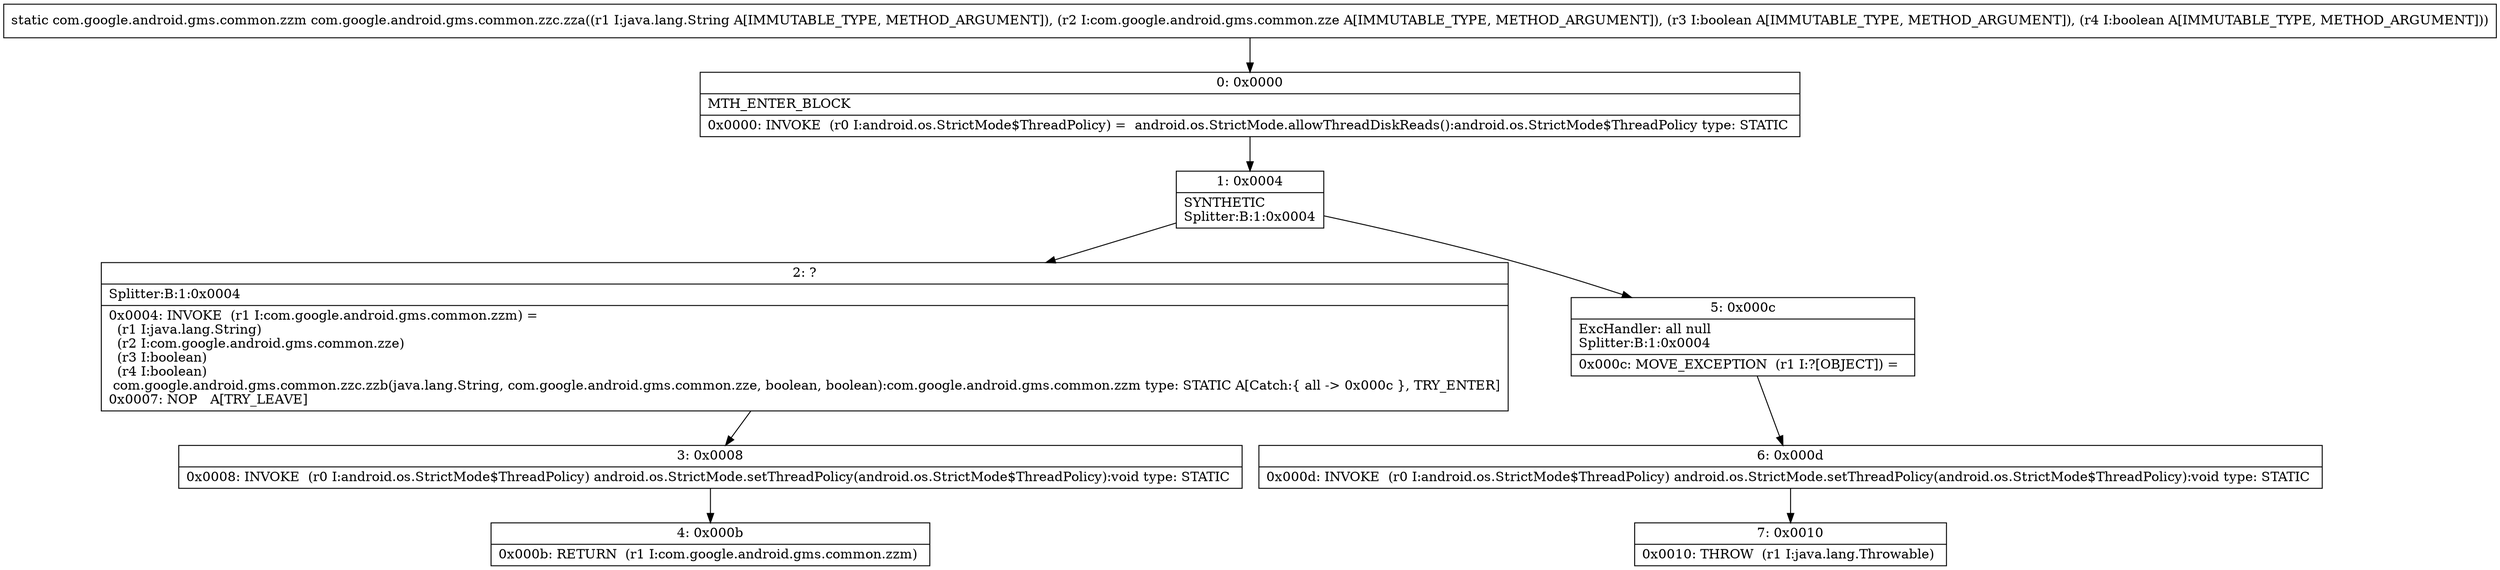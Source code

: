 digraph "CFG forcom.google.android.gms.common.zzc.zza(Ljava\/lang\/String;Lcom\/google\/android\/gms\/common\/zze;ZZ)Lcom\/google\/android\/gms\/common\/zzm;" {
Node_0 [shape=record,label="{0\:\ 0x0000|MTH_ENTER_BLOCK\l|0x0000: INVOKE  (r0 I:android.os.StrictMode$ThreadPolicy) =  android.os.StrictMode.allowThreadDiskReads():android.os.StrictMode$ThreadPolicy type: STATIC \l}"];
Node_1 [shape=record,label="{1\:\ 0x0004|SYNTHETIC\lSplitter:B:1:0x0004\l}"];
Node_2 [shape=record,label="{2\:\ ?|Splitter:B:1:0x0004\l|0x0004: INVOKE  (r1 I:com.google.android.gms.common.zzm) = \l  (r1 I:java.lang.String)\l  (r2 I:com.google.android.gms.common.zze)\l  (r3 I:boolean)\l  (r4 I:boolean)\l com.google.android.gms.common.zzc.zzb(java.lang.String, com.google.android.gms.common.zze, boolean, boolean):com.google.android.gms.common.zzm type: STATIC A[Catch:\{ all \-\> 0x000c \}, TRY_ENTER]\l0x0007: NOP   A[TRY_LEAVE]\l}"];
Node_3 [shape=record,label="{3\:\ 0x0008|0x0008: INVOKE  (r0 I:android.os.StrictMode$ThreadPolicy) android.os.StrictMode.setThreadPolicy(android.os.StrictMode$ThreadPolicy):void type: STATIC \l}"];
Node_4 [shape=record,label="{4\:\ 0x000b|0x000b: RETURN  (r1 I:com.google.android.gms.common.zzm) \l}"];
Node_5 [shape=record,label="{5\:\ 0x000c|ExcHandler: all null\lSplitter:B:1:0x0004\l|0x000c: MOVE_EXCEPTION  (r1 I:?[OBJECT]) =  \l}"];
Node_6 [shape=record,label="{6\:\ 0x000d|0x000d: INVOKE  (r0 I:android.os.StrictMode$ThreadPolicy) android.os.StrictMode.setThreadPolicy(android.os.StrictMode$ThreadPolicy):void type: STATIC \l}"];
Node_7 [shape=record,label="{7\:\ 0x0010|0x0010: THROW  (r1 I:java.lang.Throwable) \l}"];
MethodNode[shape=record,label="{static com.google.android.gms.common.zzm com.google.android.gms.common.zzc.zza((r1 I:java.lang.String A[IMMUTABLE_TYPE, METHOD_ARGUMENT]), (r2 I:com.google.android.gms.common.zze A[IMMUTABLE_TYPE, METHOD_ARGUMENT]), (r3 I:boolean A[IMMUTABLE_TYPE, METHOD_ARGUMENT]), (r4 I:boolean A[IMMUTABLE_TYPE, METHOD_ARGUMENT])) }"];
MethodNode -> Node_0;
Node_0 -> Node_1;
Node_1 -> Node_2;
Node_1 -> Node_5;
Node_2 -> Node_3;
Node_3 -> Node_4;
Node_5 -> Node_6;
Node_6 -> Node_7;
}

